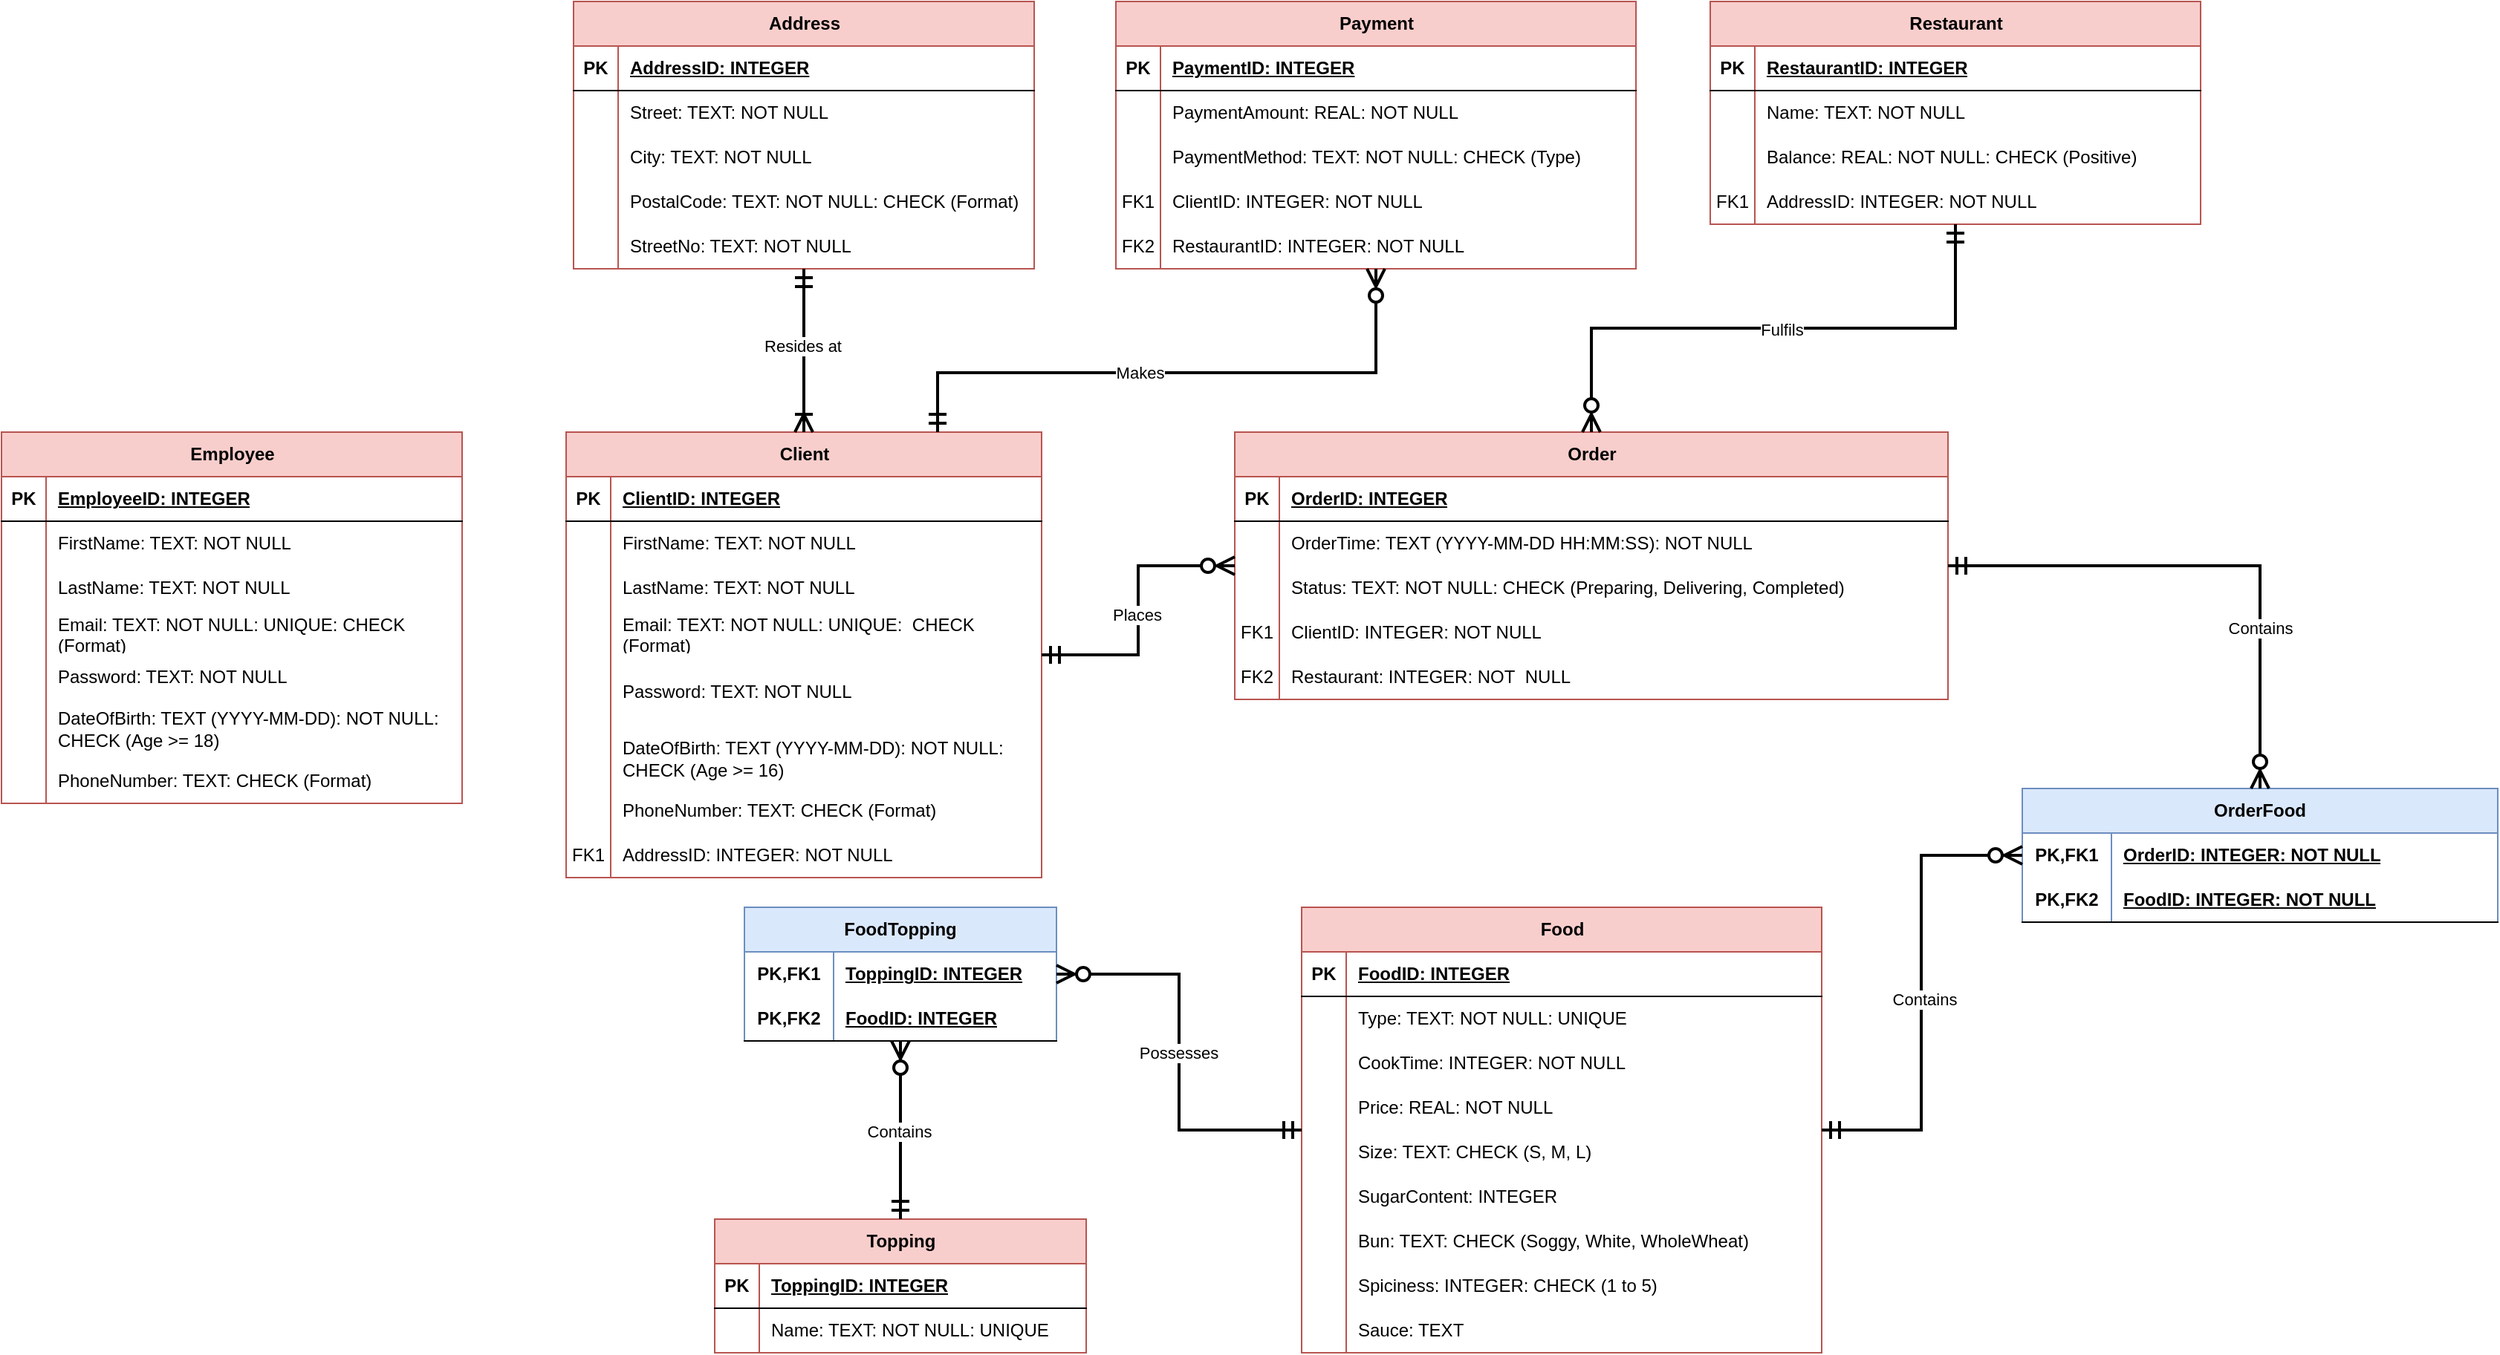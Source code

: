 <mxfile version="24.8.4">
  <diagram name="Page-1" id="BeD1zhyYtbOZcQKlh4GO">
    <mxGraphModel dx="2268" dy="738" grid="1" gridSize="10" guides="1" tooltips="1" connect="1" arrows="1" fold="1" page="1" pageScale="1" pageWidth="850" pageHeight="1100" math="0" shadow="0">
      <root>
        <mxCell id="0" />
        <mxCell id="1" parent="0" />
        <mxCell id="ozLaq5vkV-cIA80MPpLB-1" value="Client" style="shape=table;startSize=30;container=1;collapsible=1;childLayout=tableLayout;fixedRows=1;rowLines=0;fontStyle=1;align=center;resizeLast=1;html=1;fillColor=#f8cecc;strokeColor=#b85450;" parent="1" vertex="1">
          <mxGeometry x="-230" y="410" width="320" height="300" as="geometry" />
        </mxCell>
        <mxCell id="ozLaq5vkV-cIA80MPpLB-2" value="" style="shape=tableRow;horizontal=0;startSize=0;swimlaneHead=0;swimlaneBody=0;fillColor=none;collapsible=0;dropTarget=0;points=[[0,0.5],[1,0.5]];portConstraint=eastwest;top=0;left=0;right=0;bottom=1;" parent="ozLaq5vkV-cIA80MPpLB-1" vertex="1">
          <mxGeometry y="30" width="320" height="30" as="geometry" />
        </mxCell>
        <mxCell id="ozLaq5vkV-cIA80MPpLB-3" value="PK" style="shape=partialRectangle;connectable=0;fillColor=none;top=0;left=0;bottom=0;right=0;fontStyle=1;overflow=hidden;whiteSpace=wrap;html=1;" parent="ozLaq5vkV-cIA80MPpLB-2" vertex="1">
          <mxGeometry width="30" height="30" as="geometry">
            <mxRectangle width="30" height="30" as="alternateBounds" />
          </mxGeometry>
        </mxCell>
        <mxCell id="ozLaq5vkV-cIA80MPpLB-4" value="ClientID: INTEGER" style="shape=partialRectangle;connectable=0;fillColor=none;top=0;left=0;bottom=0;right=0;align=left;spacingLeft=6;fontStyle=5;overflow=hidden;whiteSpace=wrap;html=1;" parent="ozLaq5vkV-cIA80MPpLB-2" vertex="1">
          <mxGeometry x="30" width="290" height="30" as="geometry">
            <mxRectangle width="290" height="30" as="alternateBounds" />
          </mxGeometry>
        </mxCell>
        <mxCell id="ozLaq5vkV-cIA80MPpLB-5" value="" style="shape=tableRow;horizontal=0;startSize=0;swimlaneHead=0;swimlaneBody=0;fillColor=none;collapsible=0;dropTarget=0;points=[[0,0.5],[1,0.5]];portConstraint=eastwest;top=0;left=0;right=0;bottom=0;" parent="ozLaq5vkV-cIA80MPpLB-1" vertex="1">
          <mxGeometry y="60" width="320" height="30" as="geometry" />
        </mxCell>
        <mxCell id="ozLaq5vkV-cIA80MPpLB-6" value="" style="shape=partialRectangle;connectable=0;fillColor=none;top=0;left=0;bottom=0;right=0;editable=1;overflow=hidden;whiteSpace=wrap;html=1;" parent="ozLaq5vkV-cIA80MPpLB-5" vertex="1">
          <mxGeometry width="30" height="30" as="geometry">
            <mxRectangle width="30" height="30" as="alternateBounds" />
          </mxGeometry>
        </mxCell>
        <mxCell id="ozLaq5vkV-cIA80MPpLB-7" value="FirstName: TEXT: NOT NULL" style="shape=partialRectangle;connectable=0;fillColor=none;top=0;left=0;bottom=0;right=0;align=left;spacingLeft=6;overflow=hidden;whiteSpace=wrap;html=1;" parent="ozLaq5vkV-cIA80MPpLB-5" vertex="1">
          <mxGeometry x="30" width="290" height="30" as="geometry">
            <mxRectangle width="290" height="30" as="alternateBounds" />
          </mxGeometry>
        </mxCell>
        <mxCell id="ozLaq5vkV-cIA80MPpLB-8" value="" style="shape=tableRow;horizontal=0;startSize=0;swimlaneHead=0;swimlaneBody=0;fillColor=none;collapsible=0;dropTarget=0;points=[[0,0.5],[1,0.5]];portConstraint=eastwest;top=0;left=0;right=0;bottom=0;" parent="ozLaq5vkV-cIA80MPpLB-1" vertex="1">
          <mxGeometry y="90" width="320" height="30" as="geometry" />
        </mxCell>
        <mxCell id="ozLaq5vkV-cIA80MPpLB-9" value="" style="shape=partialRectangle;connectable=0;fillColor=none;top=0;left=0;bottom=0;right=0;editable=1;overflow=hidden;whiteSpace=wrap;html=1;" parent="ozLaq5vkV-cIA80MPpLB-8" vertex="1">
          <mxGeometry width="30" height="30" as="geometry">
            <mxRectangle width="30" height="30" as="alternateBounds" />
          </mxGeometry>
        </mxCell>
        <mxCell id="ozLaq5vkV-cIA80MPpLB-10" value="LastName: TEXT: NOT NULL" style="shape=partialRectangle;connectable=0;fillColor=none;top=0;left=0;bottom=0;right=0;align=left;spacingLeft=6;overflow=hidden;whiteSpace=wrap;html=1;" parent="ozLaq5vkV-cIA80MPpLB-8" vertex="1">
          <mxGeometry x="30" width="290" height="30" as="geometry">
            <mxRectangle width="290" height="30" as="alternateBounds" />
          </mxGeometry>
        </mxCell>
        <mxCell id="ozLaq5vkV-cIA80MPpLB-11" value="" style="shape=tableRow;horizontal=0;startSize=0;swimlaneHead=0;swimlaneBody=0;fillColor=none;collapsible=0;dropTarget=0;points=[[0,0.5],[1,0.5]];portConstraint=eastwest;top=0;left=0;right=0;bottom=0;" parent="ozLaq5vkV-cIA80MPpLB-1" vertex="1">
          <mxGeometry y="120" width="320" height="30" as="geometry" />
        </mxCell>
        <mxCell id="ozLaq5vkV-cIA80MPpLB-12" value="" style="shape=partialRectangle;connectable=0;fillColor=none;top=0;left=0;bottom=0;right=0;editable=1;overflow=hidden;whiteSpace=wrap;html=1;" parent="ozLaq5vkV-cIA80MPpLB-11" vertex="1">
          <mxGeometry width="30" height="30" as="geometry">
            <mxRectangle width="30" height="30" as="alternateBounds" />
          </mxGeometry>
        </mxCell>
        <mxCell id="ozLaq5vkV-cIA80MPpLB-13" value="Email: TEXT: NOT NULL: UNIQUE:&amp;nbsp; CHECK (Format)" style="shape=partialRectangle;connectable=0;fillColor=none;top=0;left=0;bottom=0;right=0;align=left;spacingLeft=6;overflow=hidden;whiteSpace=wrap;html=1;" parent="ozLaq5vkV-cIA80MPpLB-11" vertex="1">
          <mxGeometry x="30" width="290" height="30" as="geometry">
            <mxRectangle width="290" height="30" as="alternateBounds" />
          </mxGeometry>
        </mxCell>
        <mxCell id="ozLaq5vkV-cIA80MPpLB-14" value="" style="shape=tableRow;horizontal=0;startSize=0;swimlaneHead=0;swimlaneBody=0;fillColor=none;collapsible=0;dropTarget=0;points=[[0,0.5],[1,0.5]];portConstraint=eastwest;top=0;left=0;right=0;bottom=0;" parent="ozLaq5vkV-cIA80MPpLB-1" vertex="1">
          <mxGeometry y="150" width="320" height="50" as="geometry" />
        </mxCell>
        <mxCell id="ozLaq5vkV-cIA80MPpLB-15" value="" style="shape=partialRectangle;connectable=0;fillColor=none;top=0;left=0;bottom=0;right=0;editable=1;overflow=hidden;whiteSpace=wrap;html=1;" parent="ozLaq5vkV-cIA80MPpLB-14" vertex="1">
          <mxGeometry width="30" height="50" as="geometry">
            <mxRectangle width="30" height="50" as="alternateBounds" />
          </mxGeometry>
        </mxCell>
        <mxCell id="ozLaq5vkV-cIA80MPpLB-16" value="Password: TEXT: NOT NULL" style="shape=partialRectangle;connectable=0;fillColor=none;top=0;left=0;bottom=0;right=0;align=left;spacingLeft=6;overflow=hidden;whiteSpace=wrap;html=1;" parent="ozLaq5vkV-cIA80MPpLB-14" vertex="1">
          <mxGeometry x="30" width="290" height="50" as="geometry">
            <mxRectangle width="290" height="50" as="alternateBounds" />
          </mxGeometry>
        </mxCell>
        <mxCell id="ozLaq5vkV-cIA80MPpLB-17" value="" style="shape=tableRow;horizontal=0;startSize=0;swimlaneHead=0;swimlaneBody=0;fillColor=none;collapsible=0;dropTarget=0;points=[[0,0.5],[1,0.5]];portConstraint=eastwest;top=0;left=0;right=0;bottom=0;" parent="ozLaq5vkV-cIA80MPpLB-1" vertex="1">
          <mxGeometry y="200" width="320" height="40" as="geometry" />
        </mxCell>
        <mxCell id="ozLaq5vkV-cIA80MPpLB-18" value="" style="shape=partialRectangle;connectable=0;fillColor=none;top=0;left=0;bottom=0;right=0;editable=1;overflow=hidden;whiteSpace=wrap;html=1;" parent="ozLaq5vkV-cIA80MPpLB-17" vertex="1">
          <mxGeometry width="30" height="40" as="geometry">
            <mxRectangle width="30" height="40" as="alternateBounds" />
          </mxGeometry>
        </mxCell>
        <mxCell id="ozLaq5vkV-cIA80MPpLB-19" value="DateOfBirth: TEXT (YYYY-MM-DD): NOT NULL: CHECK (Age &amp;gt;= 16)" style="shape=partialRectangle;connectable=0;fillColor=none;top=0;left=0;bottom=0;right=0;align=left;spacingLeft=6;overflow=hidden;whiteSpace=wrap;html=1;" parent="ozLaq5vkV-cIA80MPpLB-17" vertex="1">
          <mxGeometry x="30" width="290" height="40" as="geometry">
            <mxRectangle width="290" height="40" as="alternateBounds" />
          </mxGeometry>
        </mxCell>
        <mxCell id="ozLaq5vkV-cIA80MPpLB-20" value="" style="shape=tableRow;horizontal=0;startSize=0;swimlaneHead=0;swimlaneBody=0;fillColor=none;collapsible=0;dropTarget=0;points=[[0,0.5],[1,0.5]];portConstraint=eastwest;top=0;left=0;right=0;bottom=0;" parent="ozLaq5vkV-cIA80MPpLB-1" vertex="1">
          <mxGeometry y="240" width="320" height="30" as="geometry" />
        </mxCell>
        <mxCell id="ozLaq5vkV-cIA80MPpLB-21" value="" style="shape=partialRectangle;connectable=0;fillColor=none;top=0;left=0;bottom=0;right=0;editable=1;overflow=hidden;whiteSpace=wrap;html=1;" parent="ozLaq5vkV-cIA80MPpLB-20" vertex="1">
          <mxGeometry width="30" height="30" as="geometry">
            <mxRectangle width="30" height="30" as="alternateBounds" />
          </mxGeometry>
        </mxCell>
        <mxCell id="ozLaq5vkV-cIA80MPpLB-22" value="PhoneNumber: TEXT: CHECK (Format)" style="shape=partialRectangle;connectable=0;fillColor=none;top=0;left=0;bottom=0;right=0;align=left;spacingLeft=6;overflow=hidden;whiteSpace=wrap;html=1;" parent="ozLaq5vkV-cIA80MPpLB-20" vertex="1">
          <mxGeometry x="30" width="290" height="30" as="geometry">
            <mxRectangle width="290" height="30" as="alternateBounds" />
          </mxGeometry>
        </mxCell>
        <mxCell id="ozLaq5vkV-cIA80MPpLB-23" value="" style="shape=tableRow;horizontal=0;startSize=0;swimlaneHead=0;swimlaneBody=0;fillColor=none;collapsible=0;dropTarget=0;points=[[0,0.5],[1,0.5]];portConstraint=eastwest;top=0;left=0;right=0;bottom=0;" parent="ozLaq5vkV-cIA80MPpLB-1" vertex="1">
          <mxGeometry y="270" width="320" height="30" as="geometry" />
        </mxCell>
        <mxCell id="ozLaq5vkV-cIA80MPpLB-24" value="FK1" style="shape=partialRectangle;connectable=0;fillColor=none;top=0;left=0;bottom=0;right=0;editable=1;overflow=hidden;whiteSpace=wrap;html=1;" parent="ozLaq5vkV-cIA80MPpLB-23" vertex="1">
          <mxGeometry width="30" height="30" as="geometry">
            <mxRectangle width="30" height="30" as="alternateBounds" />
          </mxGeometry>
        </mxCell>
        <mxCell id="ozLaq5vkV-cIA80MPpLB-25" value="AddressID: INTEGER: NOT NULL" style="shape=partialRectangle;connectable=0;fillColor=none;top=0;left=0;bottom=0;right=0;align=left;spacingLeft=6;overflow=hidden;whiteSpace=wrap;html=1;" parent="ozLaq5vkV-cIA80MPpLB-23" vertex="1">
          <mxGeometry x="30" width="290" height="30" as="geometry">
            <mxRectangle width="290" height="30" as="alternateBounds" />
          </mxGeometry>
        </mxCell>
        <mxCell id="ozLaq5vkV-cIA80MPpLB-26" value="Employee" style="shape=table;startSize=30;container=1;collapsible=1;childLayout=tableLayout;fixedRows=1;rowLines=0;fontStyle=1;align=center;resizeLast=1;html=1;fillColor=#f8cecc;strokeColor=#b85450;" parent="1" vertex="1">
          <mxGeometry x="-610" y="410" width="310" height="250" as="geometry" />
        </mxCell>
        <mxCell id="ozLaq5vkV-cIA80MPpLB-27" value="" style="shape=tableRow;horizontal=0;startSize=0;swimlaneHead=0;swimlaneBody=0;fillColor=none;collapsible=0;dropTarget=0;points=[[0,0.5],[1,0.5]];portConstraint=eastwest;top=0;left=0;right=0;bottom=1;" parent="ozLaq5vkV-cIA80MPpLB-26" vertex="1">
          <mxGeometry y="30" width="310" height="30" as="geometry" />
        </mxCell>
        <mxCell id="ozLaq5vkV-cIA80MPpLB-28" value="PK" style="shape=partialRectangle;connectable=0;fillColor=none;top=0;left=0;bottom=0;right=0;fontStyle=1;overflow=hidden;whiteSpace=wrap;html=1;" parent="ozLaq5vkV-cIA80MPpLB-27" vertex="1">
          <mxGeometry width="30" height="30" as="geometry">
            <mxRectangle width="30" height="30" as="alternateBounds" />
          </mxGeometry>
        </mxCell>
        <mxCell id="ozLaq5vkV-cIA80MPpLB-29" value="EmployeeID: INTEGER" style="shape=partialRectangle;connectable=0;fillColor=none;top=0;left=0;bottom=0;right=0;align=left;spacingLeft=6;fontStyle=5;overflow=hidden;whiteSpace=wrap;html=1;" parent="ozLaq5vkV-cIA80MPpLB-27" vertex="1">
          <mxGeometry x="30" width="280" height="30" as="geometry">
            <mxRectangle width="280" height="30" as="alternateBounds" />
          </mxGeometry>
        </mxCell>
        <mxCell id="ozLaq5vkV-cIA80MPpLB-30" value="" style="shape=tableRow;horizontal=0;startSize=0;swimlaneHead=0;swimlaneBody=0;fillColor=none;collapsible=0;dropTarget=0;points=[[0,0.5],[1,0.5]];portConstraint=eastwest;top=0;left=0;right=0;bottom=0;" parent="ozLaq5vkV-cIA80MPpLB-26" vertex="1">
          <mxGeometry y="60" width="310" height="30" as="geometry" />
        </mxCell>
        <mxCell id="ozLaq5vkV-cIA80MPpLB-31" value="" style="shape=partialRectangle;connectable=0;fillColor=none;top=0;left=0;bottom=0;right=0;editable=1;overflow=hidden;whiteSpace=wrap;html=1;" parent="ozLaq5vkV-cIA80MPpLB-30" vertex="1">
          <mxGeometry width="30" height="30" as="geometry">
            <mxRectangle width="30" height="30" as="alternateBounds" />
          </mxGeometry>
        </mxCell>
        <mxCell id="ozLaq5vkV-cIA80MPpLB-32" value="FirstName: TEXT: NOT NULL" style="shape=partialRectangle;connectable=0;fillColor=none;top=0;left=0;bottom=0;right=0;align=left;spacingLeft=6;overflow=hidden;whiteSpace=wrap;html=1;" parent="ozLaq5vkV-cIA80MPpLB-30" vertex="1">
          <mxGeometry x="30" width="280" height="30" as="geometry">
            <mxRectangle width="280" height="30" as="alternateBounds" />
          </mxGeometry>
        </mxCell>
        <mxCell id="ozLaq5vkV-cIA80MPpLB-33" value="" style="shape=tableRow;horizontal=0;startSize=0;swimlaneHead=0;swimlaneBody=0;fillColor=none;collapsible=0;dropTarget=0;points=[[0,0.5],[1,0.5]];portConstraint=eastwest;top=0;left=0;right=0;bottom=0;" parent="ozLaq5vkV-cIA80MPpLB-26" vertex="1">
          <mxGeometry y="90" width="310" height="30" as="geometry" />
        </mxCell>
        <mxCell id="ozLaq5vkV-cIA80MPpLB-34" value="" style="shape=partialRectangle;connectable=0;fillColor=none;top=0;left=0;bottom=0;right=0;editable=1;overflow=hidden;whiteSpace=wrap;html=1;" parent="ozLaq5vkV-cIA80MPpLB-33" vertex="1">
          <mxGeometry width="30" height="30" as="geometry">
            <mxRectangle width="30" height="30" as="alternateBounds" />
          </mxGeometry>
        </mxCell>
        <mxCell id="ozLaq5vkV-cIA80MPpLB-35" value="LastName: TEXT: NOT NULL" style="shape=partialRectangle;connectable=0;fillColor=none;top=0;left=0;bottom=0;right=0;align=left;spacingLeft=6;overflow=hidden;whiteSpace=wrap;html=1;" parent="ozLaq5vkV-cIA80MPpLB-33" vertex="1">
          <mxGeometry x="30" width="280" height="30" as="geometry">
            <mxRectangle width="280" height="30" as="alternateBounds" />
          </mxGeometry>
        </mxCell>
        <mxCell id="ozLaq5vkV-cIA80MPpLB-36" value="" style="shape=tableRow;horizontal=0;startSize=0;swimlaneHead=0;swimlaneBody=0;fillColor=none;collapsible=0;dropTarget=0;points=[[0,0.5],[1,0.5]];portConstraint=eastwest;top=0;left=0;right=0;bottom=0;" parent="ozLaq5vkV-cIA80MPpLB-26" vertex="1">
          <mxGeometry y="120" width="310" height="30" as="geometry" />
        </mxCell>
        <mxCell id="ozLaq5vkV-cIA80MPpLB-37" value="" style="shape=partialRectangle;connectable=0;fillColor=none;top=0;left=0;bottom=0;right=0;editable=1;overflow=hidden;whiteSpace=wrap;html=1;" parent="ozLaq5vkV-cIA80MPpLB-36" vertex="1">
          <mxGeometry width="30" height="30" as="geometry">
            <mxRectangle width="30" height="30" as="alternateBounds" />
          </mxGeometry>
        </mxCell>
        <mxCell id="ozLaq5vkV-cIA80MPpLB-38" value="Email: TEXT: NOT NULL: UNIQUE: CHECK (Format)" style="shape=partialRectangle;connectable=0;fillColor=none;top=0;left=0;bottom=0;right=0;align=left;spacingLeft=6;overflow=hidden;whiteSpace=wrap;html=1;" parent="ozLaq5vkV-cIA80MPpLB-36" vertex="1">
          <mxGeometry x="30" width="280" height="30" as="geometry">
            <mxRectangle width="280" height="30" as="alternateBounds" />
          </mxGeometry>
        </mxCell>
        <mxCell id="ozLaq5vkV-cIA80MPpLB-39" value="" style="shape=tableRow;horizontal=0;startSize=0;swimlaneHead=0;swimlaneBody=0;fillColor=none;collapsible=0;dropTarget=0;points=[[0,0.5],[1,0.5]];portConstraint=eastwest;top=0;left=0;right=0;bottom=0;" parent="ozLaq5vkV-cIA80MPpLB-26" vertex="1">
          <mxGeometry y="150" width="310" height="30" as="geometry" />
        </mxCell>
        <mxCell id="ozLaq5vkV-cIA80MPpLB-40" value="" style="shape=partialRectangle;connectable=0;fillColor=none;top=0;left=0;bottom=0;right=0;editable=1;overflow=hidden;whiteSpace=wrap;html=1;" parent="ozLaq5vkV-cIA80MPpLB-39" vertex="1">
          <mxGeometry width="30" height="30" as="geometry">
            <mxRectangle width="30" height="30" as="alternateBounds" />
          </mxGeometry>
        </mxCell>
        <mxCell id="ozLaq5vkV-cIA80MPpLB-41" value="Password: TEXT: NOT NULL" style="shape=partialRectangle;connectable=0;fillColor=none;top=0;left=0;bottom=0;right=0;align=left;spacingLeft=6;overflow=hidden;whiteSpace=wrap;html=1;" parent="ozLaq5vkV-cIA80MPpLB-39" vertex="1">
          <mxGeometry x="30" width="280" height="30" as="geometry">
            <mxRectangle width="280" height="30" as="alternateBounds" />
          </mxGeometry>
        </mxCell>
        <mxCell id="ozLaq5vkV-cIA80MPpLB-42" value="" style="shape=tableRow;horizontal=0;startSize=0;swimlaneHead=0;swimlaneBody=0;fillColor=none;collapsible=0;dropTarget=0;points=[[0,0.5],[1,0.5]];portConstraint=eastwest;top=0;left=0;right=0;bottom=0;" parent="ozLaq5vkV-cIA80MPpLB-26" vertex="1">
          <mxGeometry y="180" width="310" height="40" as="geometry" />
        </mxCell>
        <mxCell id="ozLaq5vkV-cIA80MPpLB-43" value="" style="shape=partialRectangle;connectable=0;fillColor=none;top=0;left=0;bottom=0;right=0;editable=1;overflow=hidden;whiteSpace=wrap;html=1;" parent="ozLaq5vkV-cIA80MPpLB-42" vertex="1">
          <mxGeometry width="30" height="40" as="geometry">
            <mxRectangle width="30" height="40" as="alternateBounds" />
          </mxGeometry>
        </mxCell>
        <mxCell id="ozLaq5vkV-cIA80MPpLB-44" value="DateOfBirth: TEXT (YYYY-MM-DD): NOT NULL: CHECK (Age &amp;gt;= 18)" style="shape=partialRectangle;connectable=0;fillColor=none;top=0;left=0;bottom=0;right=0;align=left;spacingLeft=6;overflow=hidden;whiteSpace=wrap;html=1;" parent="ozLaq5vkV-cIA80MPpLB-42" vertex="1">
          <mxGeometry x="30" width="280" height="40" as="geometry">
            <mxRectangle width="280" height="40" as="alternateBounds" />
          </mxGeometry>
        </mxCell>
        <mxCell id="ozLaq5vkV-cIA80MPpLB-45" value="" style="shape=tableRow;horizontal=0;startSize=0;swimlaneHead=0;swimlaneBody=0;fillColor=none;collapsible=0;dropTarget=0;points=[[0,0.5],[1,0.5]];portConstraint=eastwest;top=0;left=0;right=0;bottom=0;" parent="ozLaq5vkV-cIA80MPpLB-26" vertex="1">
          <mxGeometry y="220" width="310" height="30" as="geometry" />
        </mxCell>
        <mxCell id="ozLaq5vkV-cIA80MPpLB-46" value="" style="shape=partialRectangle;connectable=0;fillColor=none;top=0;left=0;bottom=0;right=0;editable=1;overflow=hidden;whiteSpace=wrap;html=1;" parent="ozLaq5vkV-cIA80MPpLB-45" vertex="1">
          <mxGeometry width="30" height="30" as="geometry">
            <mxRectangle width="30" height="30" as="alternateBounds" />
          </mxGeometry>
        </mxCell>
        <mxCell id="ozLaq5vkV-cIA80MPpLB-47" value="PhoneNumber: TEXT: CHECK (Format)" style="shape=partialRectangle;connectable=0;fillColor=none;top=0;left=0;bottom=0;right=0;align=left;spacingLeft=6;overflow=hidden;whiteSpace=wrap;html=1;" parent="ozLaq5vkV-cIA80MPpLB-45" vertex="1">
          <mxGeometry x="30" width="280" height="30" as="geometry">
            <mxRectangle width="280" height="30" as="alternateBounds" />
          </mxGeometry>
        </mxCell>
        <mxCell id="ozLaq5vkV-cIA80MPpLB-51" value="Address" style="shape=table;startSize=30;container=1;collapsible=1;childLayout=tableLayout;fixedRows=1;rowLines=0;fontStyle=1;align=center;resizeLast=1;html=1;fillColor=#f8cecc;strokeColor=#b85450;" parent="1" vertex="1">
          <mxGeometry x="-225" y="120" width="310" height="180" as="geometry" />
        </mxCell>
        <mxCell id="ozLaq5vkV-cIA80MPpLB-52" value="" style="shape=tableRow;horizontal=0;startSize=0;swimlaneHead=0;swimlaneBody=0;fillColor=none;collapsible=0;dropTarget=0;points=[[0,0.5],[1,0.5]];portConstraint=eastwest;top=0;left=0;right=0;bottom=1;" parent="ozLaq5vkV-cIA80MPpLB-51" vertex="1">
          <mxGeometry y="30" width="310" height="30" as="geometry" />
        </mxCell>
        <mxCell id="ozLaq5vkV-cIA80MPpLB-53" value="PK" style="shape=partialRectangle;connectable=0;fillColor=none;top=0;left=0;bottom=0;right=0;fontStyle=1;overflow=hidden;whiteSpace=wrap;html=1;" parent="ozLaq5vkV-cIA80MPpLB-52" vertex="1">
          <mxGeometry width="30" height="30" as="geometry">
            <mxRectangle width="30" height="30" as="alternateBounds" />
          </mxGeometry>
        </mxCell>
        <mxCell id="ozLaq5vkV-cIA80MPpLB-54" value="AddressID: INTEGER" style="shape=partialRectangle;connectable=0;fillColor=none;top=0;left=0;bottom=0;right=0;align=left;spacingLeft=6;fontStyle=5;overflow=hidden;whiteSpace=wrap;html=1;" parent="ozLaq5vkV-cIA80MPpLB-52" vertex="1">
          <mxGeometry x="30" width="280" height="30" as="geometry">
            <mxRectangle width="280" height="30" as="alternateBounds" />
          </mxGeometry>
        </mxCell>
        <mxCell id="ozLaq5vkV-cIA80MPpLB-55" value="" style="shape=tableRow;horizontal=0;startSize=0;swimlaneHead=0;swimlaneBody=0;fillColor=none;collapsible=0;dropTarget=0;points=[[0,0.5],[1,0.5]];portConstraint=eastwest;top=0;left=0;right=0;bottom=0;" parent="ozLaq5vkV-cIA80MPpLB-51" vertex="1">
          <mxGeometry y="60" width="310" height="30" as="geometry" />
        </mxCell>
        <mxCell id="ozLaq5vkV-cIA80MPpLB-56" value="" style="shape=partialRectangle;connectable=0;fillColor=none;top=0;left=0;bottom=0;right=0;editable=1;overflow=hidden;whiteSpace=wrap;html=1;" parent="ozLaq5vkV-cIA80MPpLB-55" vertex="1">
          <mxGeometry width="30" height="30" as="geometry">
            <mxRectangle width="30" height="30" as="alternateBounds" />
          </mxGeometry>
        </mxCell>
        <mxCell id="ozLaq5vkV-cIA80MPpLB-57" value="Street: TEXT: NOT NULL" style="shape=partialRectangle;connectable=0;fillColor=none;top=0;left=0;bottom=0;right=0;align=left;spacingLeft=6;overflow=hidden;whiteSpace=wrap;html=1;" parent="ozLaq5vkV-cIA80MPpLB-55" vertex="1">
          <mxGeometry x="30" width="280" height="30" as="geometry">
            <mxRectangle width="280" height="30" as="alternateBounds" />
          </mxGeometry>
        </mxCell>
        <mxCell id="ozLaq5vkV-cIA80MPpLB-58" value="" style="shape=tableRow;horizontal=0;startSize=0;swimlaneHead=0;swimlaneBody=0;fillColor=none;collapsible=0;dropTarget=0;points=[[0,0.5],[1,0.5]];portConstraint=eastwest;top=0;left=0;right=0;bottom=0;" parent="ozLaq5vkV-cIA80MPpLB-51" vertex="1">
          <mxGeometry y="90" width="310" height="30" as="geometry" />
        </mxCell>
        <mxCell id="ozLaq5vkV-cIA80MPpLB-59" value="" style="shape=partialRectangle;connectable=0;fillColor=none;top=0;left=0;bottom=0;right=0;editable=1;overflow=hidden;whiteSpace=wrap;html=1;" parent="ozLaq5vkV-cIA80MPpLB-58" vertex="1">
          <mxGeometry width="30" height="30" as="geometry">
            <mxRectangle width="30" height="30" as="alternateBounds" />
          </mxGeometry>
        </mxCell>
        <mxCell id="ozLaq5vkV-cIA80MPpLB-60" value="City: TEXT: NOT NULL" style="shape=partialRectangle;connectable=0;fillColor=none;top=0;left=0;bottom=0;right=0;align=left;spacingLeft=6;overflow=hidden;whiteSpace=wrap;html=1;" parent="ozLaq5vkV-cIA80MPpLB-58" vertex="1">
          <mxGeometry x="30" width="280" height="30" as="geometry">
            <mxRectangle width="280" height="30" as="alternateBounds" />
          </mxGeometry>
        </mxCell>
        <mxCell id="ozLaq5vkV-cIA80MPpLB-61" value="" style="shape=tableRow;horizontal=0;startSize=0;swimlaneHead=0;swimlaneBody=0;fillColor=none;collapsible=0;dropTarget=0;points=[[0,0.5],[1,0.5]];portConstraint=eastwest;top=0;left=0;right=0;bottom=0;" parent="ozLaq5vkV-cIA80MPpLB-51" vertex="1">
          <mxGeometry y="120" width="310" height="30" as="geometry" />
        </mxCell>
        <mxCell id="ozLaq5vkV-cIA80MPpLB-62" value="" style="shape=partialRectangle;connectable=0;fillColor=none;top=0;left=0;bottom=0;right=0;editable=1;overflow=hidden;whiteSpace=wrap;html=1;" parent="ozLaq5vkV-cIA80MPpLB-61" vertex="1">
          <mxGeometry width="30" height="30" as="geometry">
            <mxRectangle width="30" height="30" as="alternateBounds" />
          </mxGeometry>
        </mxCell>
        <mxCell id="ozLaq5vkV-cIA80MPpLB-63" value="PostalCode: TEXT: NOT NULL: CHECK (Format)" style="shape=partialRectangle;connectable=0;fillColor=none;top=0;left=0;bottom=0;right=0;align=left;spacingLeft=6;overflow=hidden;whiteSpace=wrap;html=1;" parent="ozLaq5vkV-cIA80MPpLB-61" vertex="1">
          <mxGeometry x="30" width="280" height="30" as="geometry">
            <mxRectangle width="280" height="30" as="alternateBounds" />
          </mxGeometry>
        </mxCell>
        <mxCell id="ozLaq5vkV-cIA80MPpLB-64" value="" style="shape=tableRow;horizontal=0;startSize=0;swimlaneHead=0;swimlaneBody=0;fillColor=none;collapsible=0;dropTarget=0;points=[[0,0.5],[1,0.5]];portConstraint=eastwest;top=0;left=0;right=0;bottom=0;" parent="ozLaq5vkV-cIA80MPpLB-51" vertex="1">
          <mxGeometry y="150" width="310" height="30" as="geometry" />
        </mxCell>
        <mxCell id="ozLaq5vkV-cIA80MPpLB-65" value="" style="shape=partialRectangle;connectable=0;fillColor=none;top=0;left=0;bottom=0;right=0;editable=1;overflow=hidden;whiteSpace=wrap;html=1;" parent="ozLaq5vkV-cIA80MPpLB-64" vertex="1">
          <mxGeometry width="30" height="30" as="geometry">
            <mxRectangle width="30" height="30" as="alternateBounds" />
          </mxGeometry>
        </mxCell>
        <mxCell id="ozLaq5vkV-cIA80MPpLB-66" value="StreetNo: TEXT: NOT NULL" style="shape=partialRectangle;connectable=0;fillColor=none;top=0;left=0;bottom=0;right=0;align=left;spacingLeft=6;overflow=hidden;whiteSpace=wrap;html=1;" parent="ozLaq5vkV-cIA80MPpLB-64" vertex="1">
          <mxGeometry x="30" width="280" height="30" as="geometry">
            <mxRectangle width="280" height="30" as="alternateBounds" />
          </mxGeometry>
        </mxCell>
        <mxCell id="ozLaq5vkV-cIA80MPpLB-70" value="Payment" style="shape=table;startSize=30;container=1;collapsible=1;childLayout=tableLayout;fixedRows=1;rowLines=0;fontStyle=1;align=center;resizeLast=1;html=1;fillColor=#f8cecc;strokeColor=#b85450;" parent="1" vertex="1">
          <mxGeometry x="140" y="120" width="350" height="180" as="geometry" />
        </mxCell>
        <mxCell id="ozLaq5vkV-cIA80MPpLB-71" value="" style="shape=tableRow;horizontal=0;startSize=0;swimlaneHead=0;swimlaneBody=0;fillColor=none;collapsible=0;dropTarget=0;points=[[0,0.5],[1,0.5]];portConstraint=eastwest;top=0;left=0;right=0;bottom=1;" parent="ozLaq5vkV-cIA80MPpLB-70" vertex="1">
          <mxGeometry y="30" width="350" height="30" as="geometry" />
        </mxCell>
        <mxCell id="ozLaq5vkV-cIA80MPpLB-72" value="PK" style="shape=partialRectangle;connectable=0;fillColor=none;top=0;left=0;bottom=0;right=0;fontStyle=1;overflow=hidden;whiteSpace=wrap;html=1;" parent="ozLaq5vkV-cIA80MPpLB-71" vertex="1">
          <mxGeometry width="30" height="30" as="geometry">
            <mxRectangle width="30" height="30" as="alternateBounds" />
          </mxGeometry>
        </mxCell>
        <mxCell id="ozLaq5vkV-cIA80MPpLB-73" value="PaymentID: INTEGER" style="shape=partialRectangle;connectable=0;fillColor=none;top=0;left=0;bottom=0;right=0;align=left;spacingLeft=6;fontStyle=5;overflow=hidden;whiteSpace=wrap;html=1;" parent="ozLaq5vkV-cIA80MPpLB-71" vertex="1">
          <mxGeometry x="30" width="320" height="30" as="geometry">
            <mxRectangle width="320" height="30" as="alternateBounds" />
          </mxGeometry>
        </mxCell>
        <mxCell id="ozLaq5vkV-cIA80MPpLB-74" value="" style="shape=tableRow;horizontal=0;startSize=0;swimlaneHead=0;swimlaneBody=0;fillColor=none;collapsible=0;dropTarget=0;points=[[0,0.5],[1,0.5]];portConstraint=eastwest;top=0;left=0;right=0;bottom=0;" parent="ozLaq5vkV-cIA80MPpLB-70" vertex="1">
          <mxGeometry y="60" width="350" height="30" as="geometry" />
        </mxCell>
        <mxCell id="ozLaq5vkV-cIA80MPpLB-75" value="" style="shape=partialRectangle;connectable=0;fillColor=none;top=0;left=0;bottom=0;right=0;editable=1;overflow=hidden;whiteSpace=wrap;html=1;" parent="ozLaq5vkV-cIA80MPpLB-74" vertex="1">
          <mxGeometry width="30" height="30" as="geometry">
            <mxRectangle width="30" height="30" as="alternateBounds" />
          </mxGeometry>
        </mxCell>
        <mxCell id="ozLaq5vkV-cIA80MPpLB-76" value="PaymentAmount: REAL: NOT NULL" style="shape=partialRectangle;connectable=0;fillColor=none;top=0;left=0;bottom=0;right=0;align=left;spacingLeft=6;overflow=hidden;whiteSpace=wrap;html=1;" parent="ozLaq5vkV-cIA80MPpLB-74" vertex="1">
          <mxGeometry x="30" width="320" height="30" as="geometry">
            <mxRectangle width="320" height="30" as="alternateBounds" />
          </mxGeometry>
        </mxCell>
        <mxCell id="ozLaq5vkV-cIA80MPpLB-77" value="" style="shape=tableRow;horizontal=0;startSize=0;swimlaneHead=0;swimlaneBody=0;fillColor=none;collapsible=0;dropTarget=0;points=[[0,0.5],[1,0.5]];portConstraint=eastwest;top=0;left=0;right=0;bottom=0;" parent="ozLaq5vkV-cIA80MPpLB-70" vertex="1">
          <mxGeometry y="90" width="350" height="30" as="geometry" />
        </mxCell>
        <mxCell id="ozLaq5vkV-cIA80MPpLB-78" value="" style="shape=partialRectangle;connectable=0;fillColor=none;top=0;left=0;bottom=0;right=0;editable=1;overflow=hidden;whiteSpace=wrap;html=1;" parent="ozLaq5vkV-cIA80MPpLB-77" vertex="1">
          <mxGeometry width="30" height="30" as="geometry">
            <mxRectangle width="30" height="30" as="alternateBounds" />
          </mxGeometry>
        </mxCell>
        <mxCell id="ozLaq5vkV-cIA80MPpLB-79" value="PaymentMethod: TEXT: NOT NULL: CHECK (Type)" style="shape=partialRectangle;connectable=0;fillColor=none;top=0;left=0;bottom=0;right=0;align=left;spacingLeft=6;overflow=hidden;whiteSpace=wrap;html=1;" parent="ozLaq5vkV-cIA80MPpLB-77" vertex="1">
          <mxGeometry x="30" width="320" height="30" as="geometry">
            <mxRectangle width="320" height="30" as="alternateBounds" />
          </mxGeometry>
        </mxCell>
        <mxCell id="ozLaq5vkV-cIA80MPpLB-80" value="" style="shape=tableRow;horizontal=0;startSize=0;swimlaneHead=0;swimlaneBody=0;fillColor=none;collapsible=0;dropTarget=0;points=[[0,0.5],[1,0.5]];portConstraint=eastwest;top=0;left=0;right=0;bottom=0;" parent="ozLaq5vkV-cIA80MPpLB-70" vertex="1">
          <mxGeometry y="120" width="350" height="30" as="geometry" />
        </mxCell>
        <mxCell id="ozLaq5vkV-cIA80MPpLB-81" value="FK1" style="shape=partialRectangle;connectable=0;fillColor=none;top=0;left=0;bottom=0;right=0;editable=1;overflow=hidden;whiteSpace=wrap;html=1;" parent="ozLaq5vkV-cIA80MPpLB-80" vertex="1">
          <mxGeometry width="30" height="30" as="geometry">
            <mxRectangle width="30" height="30" as="alternateBounds" />
          </mxGeometry>
        </mxCell>
        <mxCell id="ozLaq5vkV-cIA80MPpLB-82" value="ClientID: INTEGER: NOT NULL" style="shape=partialRectangle;connectable=0;fillColor=none;top=0;left=0;bottom=0;right=0;align=left;spacingLeft=6;overflow=hidden;whiteSpace=wrap;html=1;" parent="ozLaq5vkV-cIA80MPpLB-80" vertex="1">
          <mxGeometry x="30" width="320" height="30" as="geometry">
            <mxRectangle width="320" height="30" as="alternateBounds" />
          </mxGeometry>
        </mxCell>
        <mxCell id="ozLaq5vkV-cIA80MPpLB-83" value="" style="shape=tableRow;horizontal=0;startSize=0;swimlaneHead=0;swimlaneBody=0;fillColor=none;collapsible=0;dropTarget=0;points=[[0,0.5],[1,0.5]];portConstraint=eastwest;top=0;left=0;right=0;bottom=0;" parent="ozLaq5vkV-cIA80MPpLB-70" vertex="1">
          <mxGeometry y="150" width="350" height="30" as="geometry" />
        </mxCell>
        <mxCell id="ozLaq5vkV-cIA80MPpLB-84" value="&lt;div&gt;FK2&lt;/div&gt;" style="shape=partialRectangle;connectable=0;fillColor=none;top=0;left=0;bottom=0;right=0;editable=1;overflow=hidden;whiteSpace=wrap;html=1;" parent="ozLaq5vkV-cIA80MPpLB-83" vertex="1">
          <mxGeometry width="30" height="30" as="geometry">
            <mxRectangle width="30" height="30" as="alternateBounds" />
          </mxGeometry>
        </mxCell>
        <mxCell id="ozLaq5vkV-cIA80MPpLB-85" value="RestaurantID: INTEGER: NOT NULL" style="shape=partialRectangle;connectable=0;fillColor=none;top=0;left=0;bottom=0;right=0;align=left;spacingLeft=6;overflow=hidden;whiteSpace=wrap;html=1;" parent="ozLaq5vkV-cIA80MPpLB-83" vertex="1">
          <mxGeometry x="30" width="320" height="30" as="geometry">
            <mxRectangle width="320" height="30" as="alternateBounds" />
          </mxGeometry>
        </mxCell>
        <mxCell id="ozLaq5vkV-cIA80MPpLB-86" value="Restaurant" style="shape=table;startSize=30;container=1;collapsible=1;childLayout=tableLayout;fixedRows=1;rowLines=0;fontStyle=1;align=center;resizeLast=1;html=1;fillColor=#f8cecc;strokeColor=#b85450;" parent="1" vertex="1">
          <mxGeometry x="540" y="120" width="330" height="150" as="geometry" />
        </mxCell>
        <mxCell id="ozLaq5vkV-cIA80MPpLB-87" value="" style="shape=tableRow;horizontal=0;startSize=0;swimlaneHead=0;swimlaneBody=0;fillColor=none;collapsible=0;dropTarget=0;points=[[0,0.5],[1,0.5]];portConstraint=eastwest;top=0;left=0;right=0;bottom=1;" parent="ozLaq5vkV-cIA80MPpLB-86" vertex="1">
          <mxGeometry y="30" width="330" height="30" as="geometry" />
        </mxCell>
        <mxCell id="ozLaq5vkV-cIA80MPpLB-88" value="PK" style="shape=partialRectangle;connectable=0;fillColor=none;top=0;left=0;bottom=0;right=0;fontStyle=1;overflow=hidden;whiteSpace=wrap;html=1;" parent="ozLaq5vkV-cIA80MPpLB-87" vertex="1">
          <mxGeometry width="30" height="30" as="geometry">
            <mxRectangle width="30" height="30" as="alternateBounds" />
          </mxGeometry>
        </mxCell>
        <mxCell id="ozLaq5vkV-cIA80MPpLB-89" value="RestaurantID: INTEGER" style="shape=partialRectangle;connectable=0;fillColor=none;top=0;left=0;bottom=0;right=0;align=left;spacingLeft=6;fontStyle=5;overflow=hidden;whiteSpace=wrap;html=1;" parent="ozLaq5vkV-cIA80MPpLB-87" vertex="1">
          <mxGeometry x="30" width="300" height="30" as="geometry">
            <mxRectangle width="300" height="30" as="alternateBounds" />
          </mxGeometry>
        </mxCell>
        <mxCell id="ozLaq5vkV-cIA80MPpLB-90" value="" style="shape=tableRow;horizontal=0;startSize=0;swimlaneHead=0;swimlaneBody=0;fillColor=none;collapsible=0;dropTarget=0;points=[[0,0.5],[1,0.5]];portConstraint=eastwest;top=0;left=0;right=0;bottom=0;" parent="ozLaq5vkV-cIA80MPpLB-86" vertex="1">
          <mxGeometry y="60" width="330" height="30" as="geometry" />
        </mxCell>
        <mxCell id="ozLaq5vkV-cIA80MPpLB-91" value="" style="shape=partialRectangle;connectable=0;fillColor=none;top=0;left=0;bottom=0;right=0;editable=1;overflow=hidden;whiteSpace=wrap;html=1;" parent="ozLaq5vkV-cIA80MPpLB-90" vertex="1">
          <mxGeometry width="30" height="30" as="geometry">
            <mxRectangle width="30" height="30" as="alternateBounds" />
          </mxGeometry>
        </mxCell>
        <mxCell id="ozLaq5vkV-cIA80MPpLB-92" value="Name: TEXT: NOT NULL" style="shape=partialRectangle;connectable=0;fillColor=none;top=0;left=0;bottom=0;right=0;align=left;spacingLeft=6;overflow=hidden;whiteSpace=wrap;html=1;" parent="ozLaq5vkV-cIA80MPpLB-90" vertex="1">
          <mxGeometry x="30" width="300" height="30" as="geometry">
            <mxRectangle width="300" height="30" as="alternateBounds" />
          </mxGeometry>
        </mxCell>
        <mxCell id="ozLaq5vkV-cIA80MPpLB-93" value="" style="shape=tableRow;horizontal=0;startSize=0;swimlaneHead=0;swimlaneBody=0;fillColor=none;collapsible=0;dropTarget=0;points=[[0,0.5],[1,0.5]];portConstraint=eastwest;top=0;left=0;right=0;bottom=0;" parent="ozLaq5vkV-cIA80MPpLB-86" vertex="1">
          <mxGeometry y="90" width="330" height="30" as="geometry" />
        </mxCell>
        <mxCell id="ozLaq5vkV-cIA80MPpLB-94" value="" style="shape=partialRectangle;connectable=0;fillColor=none;top=0;left=0;bottom=0;right=0;editable=1;overflow=hidden;whiteSpace=wrap;html=1;" parent="ozLaq5vkV-cIA80MPpLB-93" vertex="1">
          <mxGeometry width="30" height="30" as="geometry">
            <mxRectangle width="30" height="30" as="alternateBounds" />
          </mxGeometry>
        </mxCell>
        <mxCell id="ozLaq5vkV-cIA80MPpLB-95" value="Balance: REAL: NOT NULL: CHECK (Positive)" style="shape=partialRectangle;connectable=0;fillColor=none;top=0;left=0;bottom=0;right=0;align=left;spacingLeft=6;overflow=hidden;whiteSpace=wrap;html=1;" parent="ozLaq5vkV-cIA80MPpLB-93" vertex="1">
          <mxGeometry x="30" width="300" height="30" as="geometry">
            <mxRectangle width="300" height="30" as="alternateBounds" />
          </mxGeometry>
        </mxCell>
        <mxCell id="ozLaq5vkV-cIA80MPpLB-96" value="" style="shape=tableRow;horizontal=0;startSize=0;swimlaneHead=0;swimlaneBody=0;fillColor=none;collapsible=0;dropTarget=0;points=[[0,0.5],[1,0.5]];portConstraint=eastwest;top=0;left=0;right=0;bottom=0;" parent="ozLaq5vkV-cIA80MPpLB-86" vertex="1">
          <mxGeometry y="120" width="330" height="30" as="geometry" />
        </mxCell>
        <mxCell id="ozLaq5vkV-cIA80MPpLB-97" value="FK1" style="shape=partialRectangle;connectable=0;fillColor=none;top=0;left=0;bottom=0;right=0;editable=1;overflow=hidden;whiteSpace=wrap;html=1;" parent="ozLaq5vkV-cIA80MPpLB-96" vertex="1">
          <mxGeometry width="30" height="30" as="geometry">
            <mxRectangle width="30" height="30" as="alternateBounds" />
          </mxGeometry>
        </mxCell>
        <mxCell id="ozLaq5vkV-cIA80MPpLB-98" value="AddressID: INTEGER: NOT NULL" style="shape=partialRectangle;connectable=0;fillColor=none;top=0;left=0;bottom=0;right=0;align=left;spacingLeft=6;overflow=hidden;whiteSpace=wrap;html=1;" parent="ozLaq5vkV-cIA80MPpLB-96" vertex="1">
          <mxGeometry x="30" width="300" height="30" as="geometry">
            <mxRectangle width="300" height="30" as="alternateBounds" />
          </mxGeometry>
        </mxCell>
        <mxCell id="ozLaq5vkV-cIA80MPpLB-99" value="Order" style="shape=table;startSize=30;container=1;collapsible=1;childLayout=tableLayout;fixedRows=1;rowLines=0;fontStyle=1;align=center;resizeLast=1;html=1;fillColor=#f8cecc;strokeColor=#b85450;" parent="1" vertex="1">
          <mxGeometry x="220" y="410" width="480" height="180" as="geometry" />
        </mxCell>
        <mxCell id="ozLaq5vkV-cIA80MPpLB-100" value="" style="shape=tableRow;horizontal=0;startSize=0;swimlaneHead=0;swimlaneBody=0;fillColor=none;collapsible=0;dropTarget=0;points=[[0,0.5],[1,0.5]];portConstraint=eastwest;top=0;left=0;right=0;bottom=1;" parent="ozLaq5vkV-cIA80MPpLB-99" vertex="1">
          <mxGeometry y="30" width="480" height="30" as="geometry" />
        </mxCell>
        <mxCell id="ozLaq5vkV-cIA80MPpLB-101" value="PK" style="shape=partialRectangle;connectable=0;fillColor=none;top=0;left=0;bottom=0;right=0;fontStyle=1;overflow=hidden;whiteSpace=wrap;html=1;" parent="ozLaq5vkV-cIA80MPpLB-100" vertex="1">
          <mxGeometry width="30" height="30" as="geometry">
            <mxRectangle width="30" height="30" as="alternateBounds" />
          </mxGeometry>
        </mxCell>
        <mxCell id="ozLaq5vkV-cIA80MPpLB-102" value="OrderID: INTEGER" style="shape=partialRectangle;connectable=0;fillColor=none;top=0;left=0;bottom=0;right=0;align=left;spacingLeft=6;fontStyle=5;overflow=hidden;whiteSpace=wrap;html=1;" parent="ozLaq5vkV-cIA80MPpLB-100" vertex="1">
          <mxGeometry x="30" width="450" height="30" as="geometry">
            <mxRectangle width="450" height="30" as="alternateBounds" />
          </mxGeometry>
        </mxCell>
        <mxCell id="ozLaq5vkV-cIA80MPpLB-103" value="" style="shape=tableRow;horizontal=0;startSize=0;swimlaneHead=0;swimlaneBody=0;fillColor=none;collapsible=0;dropTarget=0;points=[[0,0.5],[1,0.5]];portConstraint=eastwest;top=0;left=0;right=0;bottom=0;" parent="ozLaq5vkV-cIA80MPpLB-99" vertex="1">
          <mxGeometry y="60" width="480" height="30" as="geometry" />
        </mxCell>
        <mxCell id="ozLaq5vkV-cIA80MPpLB-104" value="" style="shape=partialRectangle;connectable=0;fillColor=none;top=0;left=0;bottom=0;right=0;editable=1;overflow=hidden;whiteSpace=wrap;html=1;" parent="ozLaq5vkV-cIA80MPpLB-103" vertex="1">
          <mxGeometry width="30" height="30" as="geometry">
            <mxRectangle width="30" height="30" as="alternateBounds" />
          </mxGeometry>
        </mxCell>
        <mxCell id="ozLaq5vkV-cIA80MPpLB-105" value="OrderTime: TEXT (YYYY-MM-DD HH:MM:SS): NOT NULL" style="shape=partialRectangle;connectable=0;fillColor=none;top=0;left=0;bottom=0;right=0;align=left;spacingLeft=6;overflow=hidden;whiteSpace=wrap;html=1;" parent="ozLaq5vkV-cIA80MPpLB-103" vertex="1">
          <mxGeometry x="30" width="450" height="30" as="geometry">
            <mxRectangle width="450" height="30" as="alternateBounds" />
          </mxGeometry>
        </mxCell>
        <mxCell id="ozLaq5vkV-cIA80MPpLB-205" value="" style="shape=tableRow;horizontal=0;startSize=0;swimlaneHead=0;swimlaneBody=0;fillColor=none;collapsible=0;dropTarget=0;points=[[0,0.5],[1,0.5]];portConstraint=eastwest;top=0;left=0;right=0;bottom=0;" parent="ozLaq5vkV-cIA80MPpLB-99" vertex="1">
          <mxGeometry y="90" width="480" height="30" as="geometry" />
        </mxCell>
        <mxCell id="ozLaq5vkV-cIA80MPpLB-206" value="" style="shape=partialRectangle;connectable=0;fillColor=none;top=0;left=0;bottom=0;right=0;editable=1;overflow=hidden;whiteSpace=wrap;html=1;" parent="ozLaq5vkV-cIA80MPpLB-205" vertex="1">
          <mxGeometry width="30" height="30" as="geometry">
            <mxRectangle width="30" height="30" as="alternateBounds" />
          </mxGeometry>
        </mxCell>
        <mxCell id="ozLaq5vkV-cIA80MPpLB-207" value="Status: TEXT: NOT NULL: CHECK (Preparing, Delivering, Completed)" style="shape=partialRectangle;connectable=0;fillColor=none;top=0;left=0;bottom=0;right=0;align=left;spacingLeft=6;overflow=hidden;whiteSpace=wrap;html=1;" parent="ozLaq5vkV-cIA80MPpLB-205" vertex="1">
          <mxGeometry x="30" width="450" height="30" as="geometry">
            <mxRectangle width="450" height="30" as="alternateBounds" />
          </mxGeometry>
        </mxCell>
        <mxCell id="ozLaq5vkV-cIA80MPpLB-106" value="" style="shape=tableRow;horizontal=0;startSize=0;swimlaneHead=0;swimlaneBody=0;fillColor=none;collapsible=0;dropTarget=0;points=[[0,0.5],[1,0.5]];portConstraint=eastwest;top=0;left=0;right=0;bottom=0;" parent="ozLaq5vkV-cIA80MPpLB-99" vertex="1">
          <mxGeometry y="120" width="480" height="30" as="geometry" />
        </mxCell>
        <mxCell id="ozLaq5vkV-cIA80MPpLB-107" value="FK1" style="shape=partialRectangle;connectable=0;fillColor=none;top=0;left=0;bottom=0;right=0;editable=1;overflow=hidden;whiteSpace=wrap;html=1;" parent="ozLaq5vkV-cIA80MPpLB-106" vertex="1">
          <mxGeometry width="30" height="30" as="geometry">
            <mxRectangle width="30" height="30" as="alternateBounds" />
          </mxGeometry>
        </mxCell>
        <mxCell id="ozLaq5vkV-cIA80MPpLB-108" value="ClientID: INTEGER: NOT NULL" style="shape=partialRectangle;connectable=0;fillColor=none;top=0;left=0;bottom=0;right=0;align=left;spacingLeft=6;overflow=hidden;whiteSpace=wrap;html=1;" parent="ozLaq5vkV-cIA80MPpLB-106" vertex="1">
          <mxGeometry x="30" width="450" height="30" as="geometry">
            <mxRectangle width="450" height="30" as="alternateBounds" />
          </mxGeometry>
        </mxCell>
        <mxCell id="ozLaq5vkV-cIA80MPpLB-109" value="" style="shape=tableRow;horizontal=0;startSize=0;swimlaneHead=0;swimlaneBody=0;fillColor=none;collapsible=0;dropTarget=0;points=[[0,0.5],[1,0.5]];portConstraint=eastwest;top=0;left=0;right=0;bottom=0;" parent="ozLaq5vkV-cIA80MPpLB-99" vertex="1">
          <mxGeometry y="150" width="480" height="30" as="geometry" />
        </mxCell>
        <mxCell id="ozLaq5vkV-cIA80MPpLB-110" value="FK2" style="shape=partialRectangle;connectable=0;fillColor=none;top=0;left=0;bottom=0;right=0;editable=1;overflow=hidden;whiteSpace=wrap;html=1;" parent="ozLaq5vkV-cIA80MPpLB-109" vertex="1">
          <mxGeometry width="30" height="30" as="geometry">
            <mxRectangle width="30" height="30" as="alternateBounds" />
          </mxGeometry>
        </mxCell>
        <mxCell id="ozLaq5vkV-cIA80MPpLB-111" value="Restaurant: INTEGER: NOT&amp;nbsp; NULL" style="shape=partialRectangle;connectable=0;fillColor=none;top=0;left=0;bottom=0;right=0;align=left;spacingLeft=6;overflow=hidden;whiteSpace=wrap;html=1;" parent="ozLaq5vkV-cIA80MPpLB-109" vertex="1">
          <mxGeometry x="30" width="450" height="30" as="geometry">
            <mxRectangle width="450" height="30" as="alternateBounds" />
          </mxGeometry>
        </mxCell>
        <mxCell id="ozLaq5vkV-cIA80MPpLB-138" value="Food" style="shape=table;startSize=30;container=1;collapsible=1;childLayout=tableLayout;fixedRows=1;rowLines=0;fontStyle=1;align=center;resizeLast=1;html=1;fillColor=#f8cecc;strokeColor=#b85450;" parent="1" vertex="1">
          <mxGeometry x="265" y="730" width="350" height="300" as="geometry" />
        </mxCell>
        <mxCell id="ozLaq5vkV-cIA80MPpLB-139" value="" style="shape=tableRow;horizontal=0;startSize=0;swimlaneHead=0;swimlaneBody=0;fillColor=none;collapsible=0;dropTarget=0;points=[[0,0.5],[1,0.5]];portConstraint=eastwest;top=0;left=0;right=0;bottom=1;" parent="ozLaq5vkV-cIA80MPpLB-138" vertex="1">
          <mxGeometry y="30" width="350" height="30" as="geometry" />
        </mxCell>
        <mxCell id="ozLaq5vkV-cIA80MPpLB-140" value="PK" style="shape=partialRectangle;connectable=0;fillColor=none;top=0;left=0;bottom=0;right=0;fontStyle=1;overflow=hidden;whiteSpace=wrap;html=1;" parent="ozLaq5vkV-cIA80MPpLB-139" vertex="1">
          <mxGeometry width="30" height="30" as="geometry">
            <mxRectangle width="30" height="30" as="alternateBounds" />
          </mxGeometry>
        </mxCell>
        <mxCell id="ozLaq5vkV-cIA80MPpLB-141" value="FoodID: INTEGER" style="shape=partialRectangle;connectable=0;fillColor=none;top=0;left=0;bottom=0;right=0;align=left;spacingLeft=6;fontStyle=5;overflow=hidden;whiteSpace=wrap;html=1;" parent="ozLaq5vkV-cIA80MPpLB-139" vertex="1">
          <mxGeometry x="30" width="320" height="30" as="geometry">
            <mxRectangle width="320" height="30" as="alternateBounds" />
          </mxGeometry>
        </mxCell>
        <mxCell id="ozLaq5vkV-cIA80MPpLB-142" value="" style="shape=tableRow;horizontal=0;startSize=0;swimlaneHead=0;swimlaneBody=0;fillColor=none;collapsible=0;dropTarget=0;points=[[0,0.5],[1,0.5]];portConstraint=eastwest;top=0;left=0;right=0;bottom=0;" parent="ozLaq5vkV-cIA80MPpLB-138" vertex="1">
          <mxGeometry y="60" width="350" height="30" as="geometry" />
        </mxCell>
        <mxCell id="ozLaq5vkV-cIA80MPpLB-143" value="" style="shape=partialRectangle;connectable=0;fillColor=none;top=0;left=0;bottom=0;right=0;editable=1;overflow=hidden;whiteSpace=wrap;html=1;" parent="ozLaq5vkV-cIA80MPpLB-142" vertex="1">
          <mxGeometry width="30" height="30" as="geometry">
            <mxRectangle width="30" height="30" as="alternateBounds" />
          </mxGeometry>
        </mxCell>
        <mxCell id="ozLaq5vkV-cIA80MPpLB-144" value="Type: TEXT: NOT NULL: UNIQUE" style="shape=partialRectangle;connectable=0;fillColor=none;top=0;left=0;bottom=0;right=0;align=left;spacingLeft=6;overflow=hidden;whiteSpace=wrap;html=1;" parent="ozLaq5vkV-cIA80MPpLB-142" vertex="1">
          <mxGeometry x="30" width="320" height="30" as="geometry">
            <mxRectangle width="320" height="30" as="alternateBounds" />
          </mxGeometry>
        </mxCell>
        <mxCell id="ozLaq5vkV-cIA80MPpLB-145" value="" style="shape=tableRow;horizontal=0;startSize=0;swimlaneHead=0;swimlaneBody=0;fillColor=none;collapsible=0;dropTarget=0;points=[[0,0.5],[1,0.5]];portConstraint=eastwest;top=0;left=0;right=0;bottom=0;" parent="ozLaq5vkV-cIA80MPpLB-138" vertex="1">
          <mxGeometry y="90" width="350" height="30" as="geometry" />
        </mxCell>
        <mxCell id="ozLaq5vkV-cIA80MPpLB-146" value="" style="shape=partialRectangle;connectable=0;fillColor=none;top=0;left=0;bottom=0;right=0;editable=1;overflow=hidden;whiteSpace=wrap;html=1;" parent="ozLaq5vkV-cIA80MPpLB-145" vertex="1">
          <mxGeometry width="30" height="30" as="geometry">
            <mxRectangle width="30" height="30" as="alternateBounds" />
          </mxGeometry>
        </mxCell>
        <mxCell id="ozLaq5vkV-cIA80MPpLB-147" value="CookTime: INTEGER: NOT NULL" style="shape=partialRectangle;connectable=0;fillColor=none;top=0;left=0;bottom=0;right=0;align=left;spacingLeft=6;overflow=hidden;whiteSpace=wrap;html=1;" parent="ozLaq5vkV-cIA80MPpLB-145" vertex="1">
          <mxGeometry x="30" width="320" height="30" as="geometry">
            <mxRectangle width="320" height="30" as="alternateBounds" />
          </mxGeometry>
        </mxCell>
        <mxCell id="ozLaq5vkV-cIA80MPpLB-148" value="" style="shape=tableRow;horizontal=0;startSize=0;swimlaneHead=0;swimlaneBody=0;fillColor=none;collapsible=0;dropTarget=0;points=[[0,0.5],[1,0.5]];portConstraint=eastwest;top=0;left=0;right=0;bottom=0;" parent="ozLaq5vkV-cIA80MPpLB-138" vertex="1">
          <mxGeometry y="120" width="350" height="30" as="geometry" />
        </mxCell>
        <mxCell id="ozLaq5vkV-cIA80MPpLB-149" value="" style="shape=partialRectangle;connectable=0;fillColor=none;top=0;left=0;bottom=0;right=0;editable=1;overflow=hidden;whiteSpace=wrap;html=1;" parent="ozLaq5vkV-cIA80MPpLB-148" vertex="1">
          <mxGeometry width="30" height="30" as="geometry">
            <mxRectangle width="30" height="30" as="alternateBounds" />
          </mxGeometry>
        </mxCell>
        <mxCell id="ozLaq5vkV-cIA80MPpLB-150" value="Price: REAL: NOT NULL" style="shape=partialRectangle;connectable=0;fillColor=none;top=0;left=0;bottom=0;right=0;align=left;spacingLeft=6;overflow=hidden;whiteSpace=wrap;html=1;" parent="ozLaq5vkV-cIA80MPpLB-148" vertex="1">
          <mxGeometry x="30" width="320" height="30" as="geometry">
            <mxRectangle width="320" height="30" as="alternateBounds" />
          </mxGeometry>
        </mxCell>
        <mxCell id="ozLaq5vkV-cIA80MPpLB-151" value="" style="shape=tableRow;horizontal=0;startSize=0;swimlaneHead=0;swimlaneBody=0;fillColor=none;collapsible=0;dropTarget=0;points=[[0,0.5],[1,0.5]];portConstraint=eastwest;top=0;left=0;right=0;bottom=0;" parent="ozLaq5vkV-cIA80MPpLB-138" vertex="1">
          <mxGeometry y="150" width="350" height="30" as="geometry" />
        </mxCell>
        <mxCell id="ozLaq5vkV-cIA80MPpLB-152" value="" style="shape=partialRectangle;connectable=0;fillColor=none;top=0;left=0;bottom=0;right=0;editable=1;overflow=hidden;whiteSpace=wrap;html=1;" parent="ozLaq5vkV-cIA80MPpLB-151" vertex="1">
          <mxGeometry width="30" height="30" as="geometry">
            <mxRectangle width="30" height="30" as="alternateBounds" />
          </mxGeometry>
        </mxCell>
        <mxCell id="ozLaq5vkV-cIA80MPpLB-153" value="Size: TEXT: CHECK (S, M, L)" style="shape=partialRectangle;connectable=0;fillColor=none;top=0;left=0;bottom=0;right=0;align=left;spacingLeft=6;overflow=hidden;whiteSpace=wrap;html=1;" parent="ozLaq5vkV-cIA80MPpLB-151" vertex="1">
          <mxGeometry x="30" width="320" height="30" as="geometry">
            <mxRectangle width="320" height="30" as="alternateBounds" />
          </mxGeometry>
        </mxCell>
        <mxCell id="ozLaq5vkV-cIA80MPpLB-154" value="" style="shape=tableRow;horizontal=0;startSize=0;swimlaneHead=0;swimlaneBody=0;fillColor=none;collapsible=0;dropTarget=0;points=[[0,0.5],[1,0.5]];portConstraint=eastwest;top=0;left=0;right=0;bottom=0;" parent="ozLaq5vkV-cIA80MPpLB-138" vertex="1">
          <mxGeometry y="180" width="350" height="30" as="geometry" />
        </mxCell>
        <mxCell id="ozLaq5vkV-cIA80MPpLB-155" value="" style="shape=partialRectangle;connectable=0;fillColor=none;top=0;left=0;bottom=0;right=0;editable=1;overflow=hidden;whiteSpace=wrap;html=1;" parent="ozLaq5vkV-cIA80MPpLB-154" vertex="1">
          <mxGeometry width="30" height="30" as="geometry">
            <mxRectangle width="30" height="30" as="alternateBounds" />
          </mxGeometry>
        </mxCell>
        <mxCell id="ozLaq5vkV-cIA80MPpLB-156" value="SugarContent: INTEGER" style="shape=partialRectangle;connectable=0;fillColor=none;top=0;left=0;bottom=0;right=0;align=left;spacingLeft=6;overflow=hidden;whiteSpace=wrap;html=1;" parent="ozLaq5vkV-cIA80MPpLB-154" vertex="1">
          <mxGeometry x="30" width="320" height="30" as="geometry">
            <mxRectangle width="320" height="30" as="alternateBounds" />
          </mxGeometry>
        </mxCell>
        <mxCell id="ozLaq5vkV-cIA80MPpLB-157" value="" style="shape=tableRow;horizontal=0;startSize=0;swimlaneHead=0;swimlaneBody=0;fillColor=none;collapsible=0;dropTarget=0;points=[[0,0.5],[1,0.5]];portConstraint=eastwest;top=0;left=0;right=0;bottom=0;" parent="ozLaq5vkV-cIA80MPpLB-138" vertex="1">
          <mxGeometry y="210" width="350" height="30" as="geometry" />
        </mxCell>
        <mxCell id="ozLaq5vkV-cIA80MPpLB-158" value="" style="shape=partialRectangle;connectable=0;fillColor=none;top=0;left=0;bottom=0;right=0;editable=1;overflow=hidden;whiteSpace=wrap;html=1;" parent="ozLaq5vkV-cIA80MPpLB-157" vertex="1">
          <mxGeometry width="30" height="30" as="geometry">
            <mxRectangle width="30" height="30" as="alternateBounds" />
          </mxGeometry>
        </mxCell>
        <mxCell id="ozLaq5vkV-cIA80MPpLB-159" value="Bun: TEXT: CHECK (Soggy, White, WholeWheat)" style="shape=partialRectangle;connectable=0;fillColor=none;top=0;left=0;bottom=0;right=0;align=left;spacingLeft=6;overflow=hidden;whiteSpace=wrap;html=1;" parent="ozLaq5vkV-cIA80MPpLB-157" vertex="1">
          <mxGeometry x="30" width="320" height="30" as="geometry">
            <mxRectangle width="320" height="30" as="alternateBounds" />
          </mxGeometry>
        </mxCell>
        <mxCell id="ozLaq5vkV-cIA80MPpLB-160" value="" style="shape=tableRow;horizontal=0;startSize=0;swimlaneHead=0;swimlaneBody=0;fillColor=none;collapsible=0;dropTarget=0;points=[[0,0.5],[1,0.5]];portConstraint=eastwest;top=0;left=0;right=0;bottom=0;" parent="ozLaq5vkV-cIA80MPpLB-138" vertex="1">
          <mxGeometry y="240" width="350" height="30" as="geometry" />
        </mxCell>
        <mxCell id="ozLaq5vkV-cIA80MPpLB-161" value="" style="shape=partialRectangle;connectable=0;fillColor=none;top=0;left=0;bottom=0;right=0;editable=1;overflow=hidden;whiteSpace=wrap;html=1;" parent="ozLaq5vkV-cIA80MPpLB-160" vertex="1">
          <mxGeometry width="30" height="30" as="geometry">
            <mxRectangle width="30" height="30" as="alternateBounds" />
          </mxGeometry>
        </mxCell>
        <mxCell id="ozLaq5vkV-cIA80MPpLB-162" value="Spiciness: INTEGER: CHECK (1 to 5)" style="shape=partialRectangle;connectable=0;fillColor=none;top=0;left=0;bottom=0;right=0;align=left;spacingLeft=6;overflow=hidden;whiteSpace=wrap;html=1;" parent="ozLaq5vkV-cIA80MPpLB-160" vertex="1">
          <mxGeometry x="30" width="320" height="30" as="geometry">
            <mxRectangle width="320" height="30" as="alternateBounds" />
          </mxGeometry>
        </mxCell>
        <mxCell id="ozLaq5vkV-cIA80MPpLB-163" value="" style="shape=tableRow;horizontal=0;startSize=0;swimlaneHead=0;swimlaneBody=0;fillColor=none;collapsible=0;dropTarget=0;points=[[0,0.5],[1,0.5]];portConstraint=eastwest;top=0;left=0;right=0;bottom=0;" parent="ozLaq5vkV-cIA80MPpLB-138" vertex="1">
          <mxGeometry y="270" width="350" height="30" as="geometry" />
        </mxCell>
        <mxCell id="ozLaq5vkV-cIA80MPpLB-164" value="" style="shape=partialRectangle;connectable=0;fillColor=none;top=0;left=0;bottom=0;right=0;editable=1;overflow=hidden;whiteSpace=wrap;html=1;" parent="ozLaq5vkV-cIA80MPpLB-163" vertex="1">
          <mxGeometry width="30" height="30" as="geometry">
            <mxRectangle width="30" height="30" as="alternateBounds" />
          </mxGeometry>
        </mxCell>
        <mxCell id="ozLaq5vkV-cIA80MPpLB-165" value="Sauce: TEXT" style="shape=partialRectangle;connectable=0;fillColor=none;top=0;left=0;bottom=0;right=0;align=left;spacingLeft=6;overflow=hidden;whiteSpace=wrap;html=1;" parent="ozLaq5vkV-cIA80MPpLB-163" vertex="1">
          <mxGeometry x="30" width="320" height="30" as="geometry">
            <mxRectangle width="320" height="30" as="alternateBounds" />
          </mxGeometry>
        </mxCell>
        <mxCell id="ozLaq5vkV-cIA80MPpLB-166" value="Topping" style="shape=table;startSize=30;container=1;collapsible=1;childLayout=tableLayout;fixedRows=1;rowLines=0;fontStyle=1;align=center;resizeLast=1;html=1;fillColor=#f8cecc;strokeColor=#b85450;" parent="1" vertex="1">
          <mxGeometry x="-130" y="940" width="250" height="90" as="geometry" />
        </mxCell>
        <mxCell id="ozLaq5vkV-cIA80MPpLB-167" value="" style="shape=tableRow;horizontal=0;startSize=0;swimlaneHead=0;swimlaneBody=0;fillColor=none;collapsible=0;dropTarget=0;points=[[0,0.5],[1,0.5]];portConstraint=eastwest;top=0;left=0;right=0;bottom=1;" parent="ozLaq5vkV-cIA80MPpLB-166" vertex="1">
          <mxGeometry y="30" width="250" height="30" as="geometry" />
        </mxCell>
        <mxCell id="ozLaq5vkV-cIA80MPpLB-168" value="PK" style="shape=partialRectangle;connectable=0;fillColor=none;top=0;left=0;bottom=0;right=0;fontStyle=1;overflow=hidden;whiteSpace=wrap;html=1;" parent="ozLaq5vkV-cIA80MPpLB-167" vertex="1">
          <mxGeometry width="30" height="30" as="geometry">
            <mxRectangle width="30" height="30" as="alternateBounds" />
          </mxGeometry>
        </mxCell>
        <mxCell id="ozLaq5vkV-cIA80MPpLB-169" value="ToppingID: INTEGER" style="shape=partialRectangle;connectable=0;fillColor=none;top=0;left=0;bottom=0;right=0;align=left;spacingLeft=6;fontStyle=5;overflow=hidden;whiteSpace=wrap;html=1;" parent="ozLaq5vkV-cIA80MPpLB-167" vertex="1">
          <mxGeometry x="30" width="220" height="30" as="geometry">
            <mxRectangle width="220" height="30" as="alternateBounds" />
          </mxGeometry>
        </mxCell>
        <mxCell id="ozLaq5vkV-cIA80MPpLB-170" value="" style="shape=tableRow;horizontal=0;startSize=0;swimlaneHead=0;swimlaneBody=0;fillColor=none;collapsible=0;dropTarget=0;points=[[0,0.5],[1,0.5]];portConstraint=eastwest;top=0;left=0;right=0;bottom=0;" parent="ozLaq5vkV-cIA80MPpLB-166" vertex="1">
          <mxGeometry y="60" width="250" height="30" as="geometry" />
        </mxCell>
        <mxCell id="ozLaq5vkV-cIA80MPpLB-171" value="" style="shape=partialRectangle;connectable=0;fillColor=none;top=0;left=0;bottom=0;right=0;editable=1;overflow=hidden;whiteSpace=wrap;html=1;" parent="ozLaq5vkV-cIA80MPpLB-170" vertex="1">
          <mxGeometry width="30" height="30" as="geometry">
            <mxRectangle width="30" height="30" as="alternateBounds" />
          </mxGeometry>
        </mxCell>
        <mxCell id="ozLaq5vkV-cIA80MPpLB-172" value="Name: TEXT: NOT NULL: UNIQUE" style="shape=partialRectangle;connectable=0;fillColor=none;top=0;left=0;bottom=0;right=0;align=left;spacingLeft=6;overflow=hidden;whiteSpace=wrap;html=1;" parent="ozLaq5vkV-cIA80MPpLB-170" vertex="1">
          <mxGeometry x="30" width="220" height="30" as="geometry">
            <mxRectangle width="220" height="30" as="alternateBounds" />
          </mxGeometry>
        </mxCell>
        <mxCell id="ozLaq5vkV-cIA80MPpLB-179" value="FoodTopping" style="shape=table;startSize=30;container=1;collapsible=1;childLayout=tableLayout;fixedRows=1;rowLines=0;fontStyle=1;align=center;resizeLast=1;html=1;whiteSpace=wrap;fillColor=#dae8fc;strokeColor=#6c8ebf;" parent="1" vertex="1">
          <mxGeometry x="-110" y="730" width="210" height="90" as="geometry" />
        </mxCell>
        <mxCell id="ozLaq5vkV-cIA80MPpLB-180" value="" style="shape=tableRow;horizontal=0;startSize=0;swimlaneHead=0;swimlaneBody=0;fillColor=none;collapsible=0;dropTarget=0;points=[[0,0.5],[1,0.5]];portConstraint=eastwest;top=0;left=0;right=0;bottom=0;html=1;" parent="ozLaq5vkV-cIA80MPpLB-179" vertex="1">
          <mxGeometry y="30" width="210" height="30" as="geometry" />
        </mxCell>
        <mxCell id="ozLaq5vkV-cIA80MPpLB-181" value="PK,FK1" style="shape=partialRectangle;connectable=0;fillColor=none;top=0;left=0;bottom=0;right=0;fontStyle=1;overflow=hidden;html=1;whiteSpace=wrap;" parent="ozLaq5vkV-cIA80MPpLB-180" vertex="1">
          <mxGeometry width="60" height="30" as="geometry">
            <mxRectangle width="60" height="30" as="alternateBounds" />
          </mxGeometry>
        </mxCell>
        <mxCell id="ozLaq5vkV-cIA80MPpLB-182" value="ToppingID: INTEGER" style="shape=partialRectangle;connectable=0;fillColor=none;top=0;left=0;bottom=0;right=0;align=left;spacingLeft=6;fontStyle=5;overflow=hidden;html=1;whiteSpace=wrap;" parent="ozLaq5vkV-cIA80MPpLB-180" vertex="1">
          <mxGeometry x="60" width="150" height="30" as="geometry">
            <mxRectangle width="150" height="30" as="alternateBounds" />
          </mxGeometry>
        </mxCell>
        <mxCell id="ozLaq5vkV-cIA80MPpLB-183" value="" style="shape=tableRow;horizontal=0;startSize=0;swimlaneHead=0;swimlaneBody=0;fillColor=none;collapsible=0;dropTarget=0;points=[[0,0.5],[1,0.5]];portConstraint=eastwest;top=0;left=0;right=0;bottom=1;html=1;" parent="ozLaq5vkV-cIA80MPpLB-179" vertex="1">
          <mxGeometry y="60" width="210" height="30" as="geometry" />
        </mxCell>
        <mxCell id="ozLaq5vkV-cIA80MPpLB-184" value="PK,FK2" style="shape=partialRectangle;connectable=0;fillColor=none;top=0;left=0;bottom=0;right=0;fontStyle=1;overflow=hidden;html=1;whiteSpace=wrap;" parent="ozLaq5vkV-cIA80MPpLB-183" vertex="1">
          <mxGeometry width="60" height="30" as="geometry">
            <mxRectangle width="60" height="30" as="alternateBounds" />
          </mxGeometry>
        </mxCell>
        <mxCell id="ozLaq5vkV-cIA80MPpLB-185" value="FoodID: INTEGER" style="shape=partialRectangle;connectable=0;fillColor=none;top=0;left=0;bottom=0;right=0;align=left;spacingLeft=6;fontStyle=5;overflow=hidden;html=1;whiteSpace=wrap;" parent="ozLaq5vkV-cIA80MPpLB-183" vertex="1">
          <mxGeometry x="60" width="150" height="30" as="geometry">
            <mxRectangle width="150" height="30" as="alternateBounds" />
          </mxGeometry>
        </mxCell>
        <mxCell id="ozLaq5vkV-cIA80MPpLB-211" value="" style="edgeStyle=orthogonalEdgeStyle;fontSize=12;html=1;endArrow=ERoneToMany;startArrow=ERmandOne;rounded=0;strokeWidth=2;endSize=9;startSize=9;" parent="1" source="ozLaq5vkV-cIA80MPpLB-51" target="ozLaq5vkV-cIA80MPpLB-1" edge="1">
          <mxGeometry width="100" height="100" relative="1" as="geometry">
            <mxPoint x="-350" y="370" as="sourcePoint" />
            <mxPoint x="-250" y="270" as="targetPoint" />
          </mxGeometry>
        </mxCell>
        <mxCell id="ozLaq5vkV-cIA80MPpLB-233" value="Resides at" style="edgeLabel;html=1;align=center;verticalAlign=middle;resizable=0;points=[];" parent="ozLaq5vkV-cIA80MPpLB-211" vertex="1" connectable="0">
          <mxGeometry x="-0.065" y="-1" relative="1" as="geometry">
            <mxPoint as="offset" />
          </mxGeometry>
        </mxCell>
        <mxCell id="ozLaq5vkV-cIA80MPpLB-212" value="" style="edgeStyle=orthogonalEdgeStyle;fontSize=12;html=1;endArrow=ERzeroToMany;startArrow=ERmandOne;rounded=0;strokeWidth=2;endSize=9;startSize=9;endFill=0;" parent="1" source="ozLaq5vkV-cIA80MPpLB-1" target="ozLaq5vkV-cIA80MPpLB-70" edge="1">
          <mxGeometry width="100" height="100" relative="1" as="geometry">
            <mxPoint x="-510" y="720" as="sourcePoint" />
            <mxPoint x="-410" y="620" as="targetPoint" />
            <Array as="points">
              <mxPoint x="20" y="370" />
              <mxPoint x="315" y="370" />
            </Array>
          </mxGeometry>
        </mxCell>
        <mxCell id="ozLaq5vkV-cIA80MPpLB-232" value="Makes" style="edgeLabel;html=1;align=center;verticalAlign=middle;resizable=0;points=[];" parent="ozLaq5vkV-cIA80MPpLB-212" vertex="1" connectable="0">
          <mxGeometry x="-0.063" y="-3" relative="1" as="geometry">
            <mxPoint x="-14" y="-3" as="offset" />
          </mxGeometry>
        </mxCell>
        <mxCell id="ozLaq5vkV-cIA80MPpLB-213" value="" style="edgeStyle=orthogonalEdgeStyle;fontSize=12;html=1;endArrow=ERzeroToMany;startArrow=ERmandOne;rounded=0;endFill=0;strokeWidth=2;endSize=9;startSize=9;" parent="1" source="ozLaq5vkV-cIA80MPpLB-1" target="ozLaq5vkV-cIA80MPpLB-99" edge="1">
          <mxGeometry width="100" height="100" relative="1" as="geometry">
            <mxPoint x="130" y="540" as="sourcePoint" />
            <mxPoint x="230" y="440" as="targetPoint" />
          </mxGeometry>
        </mxCell>
        <mxCell id="ozLaq5vkV-cIA80MPpLB-234" value="Places" style="edgeLabel;html=1;align=center;verticalAlign=middle;resizable=0;points=[];" parent="ozLaq5vkV-cIA80MPpLB-213" vertex="1" connectable="0">
          <mxGeometry x="-0.03" y="1" relative="1" as="geometry">
            <mxPoint as="offset" />
          </mxGeometry>
        </mxCell>
        <mxCell id="ozLaq5vkV-cIA80MPpLB-214" value="" style="edgeStyle=orthogonalEdgeStyle;fontSize=12;html=1;endArrow=ERzeroToMany;startArrow=ERmandOne;rounded=0;endSize=9;startSize=9;strokeWidth=2;endFill=0;" parent="1" source="ozLaq5vkV-cIA80MPpLB-86" target="ozLaq5vkV-cIA80MPpLB-99" edge="1">
          <mxGeometry width="100" height="100" relative="1" as="geometry">
            <mxPoint x="660" y="380" as="sourcePoint" />
            <mxPoint x="760" y="280" as="targetPoint" />
          </mxGeometry>
        </mxCell>
        <mxCell id="ozLaq5vkV-cIA80MPpLB-235" value="Fulfils" style="edgeLabel;html=1;align=center;verticalAlign=middle;resizable=0;points=[];" parent="ozLaq5vkV-cIA80MPpLB-214" vertex="1" connectable="0">
          <mxGeometry x="-0.026" y="1" relative="1" as="geometry">
            <mxPoint as="offset" />
          </mxGeometry>
        </mxCell>
        <mxCell id="ozLaq5vkV-cIA80MPpLB-215" value="OrderFood" style="shape=table;startSize=30;container=1;collapsible=1;childLayout=tableLayout;fixedRows=1;rowLines=0;fontStyle=1;align=center;resizeLast=1;html=1;whiteSpace=wrap;fillColor=#dae8fc;strokeColor=#6c8ebf;" parent="1" vertex="1">
          <mxGeometry x="750" y="650" width="320" height="90" as="geometry" />
        </mxCell>
        <mxCell id="ozLaq5vkV-cIA80MPpLB-216" value="" style="shape=tableRow;horizontal=0;startSize=0;swimlaneHead=0;swimlaneBody=0;fillColor=none;collapsible=0;dropTarget=0;points=[[0,0.5],[1,0.5]];portConstraint=eastwest;top=0;left=0;right=0;bottom=0;html=1;" parent="ozLaq5vkV-cIA80MPpLB-215" vertex="1">
          <mxGeometry y="30" width="320" height="30" as="geometry" />
        </mxCell>
        <mxCell id="ozLaq5vkV-cIA80MPpLB-217" value="PK,FK1" style="shape=partialRectangle;connectable=0;fillColor=none;top=0;left=0;bottom=0;right=0;fontStyle=1;overflow=hidden;html=1;whiteSpace=wrap;" parent="ozLaq5vkV-cIA80MPpLB-216" vertex="1">
          <mxGeometry width="60" height="30" as="geometry">
            <mxRectangle width="60" height="30" as="alternateBounds" />
          </mxGeometry>
        </mxCell>
        <mxCell id="ozLaq5vkV-cIA80MPpLB-218" value="OrderID: INTEGER: NOT NULL" style="shape=partialRectangle;connectable=0;fillColor=none;top=0;left=0;bottom=0;right=0;align=left;spacingLeft=6;fontStyle=5;overflow=hidden;html=1;whiteSpace=wrap;" parent="ozLaq5vkV-cIA80MPpLB-216" vertex="1">
          <mxGeometry x="60" width="260" height="30" as="geometry">
            <mxRectangle width="260" height="30" as="alternateBounds" />
          </mxGeometry>
        </mxCell>
        <mxCell id="ozLaq5vkV-cIA80MPpLB-219" value="" style="shape=tableRow;horizontal=0;startSize=0;swimlaneHead=0;swimlaneBody=0;fillColor=none;collapsible=0;dropTarget=0;points=[[0,0.5],[1,0.5]];portConstraint=eastwest;top=0;left=0;right=0;bottom=1;html=1;" parent="ozLaq5vkV-cIA80MPpLB-215" vertex="1">
          <mxGeometry y="60" width="320" height="30" as="geometry" />
        </mxCell>
        <mxCell id="ozLaq5vkV-cIA80MPpLB-220" value="PK,FK2" style="shape=partialRectangle;connectable=0;fillColor=none;top=0;left=0;bottom=0;right=0;fontStyle=1;overflow=hidden;html=1;whiteSpace=wrap;" parent="ozLaq5vkV-cIA80MPpLB-219" vertex="1">
          <mxGeometry width="60" height="30" as="geometry">
            <mxRectangle width="60" height="30" as="alternateBounds" />
          </mxGeometry>
        </mxCell>
        <mxCell id="ozLaq5vkV-cIA80MPpLB-221" value="FoodID: INTEGER: NOT NULL" style="shape=partialRectangle;connectable=0;fillColor=none;top=0;left=0;bottom=0;right=0;align=left;spacingLeft=6;fontStyle=5;overflow=hidden;html=1;whiteSpace=wrap;" parent="ozLaq5vkV-cIA80MPpLB-219" vertex="1">
          <mxGeometry x="60" width="260" height="30" as="geometry">
            <mxRectangle width="260" height="30" as="alternateBounds" />
          </mxGeometry>
        </mxCell>
        <mxCell id="ozLaq5vkV-cIA80MPpLB-228" value="" style="edgeStyle=orthogonalEdgeStyle;fontSize=12;html=1;endArrow=ERzeroToMany;startArrow=ERmandOne;rounded=0;strokeWidth=2;endSize=9;startSize=9;" parent="1" source="ozLaq5vkV-cIA80MPpLB-99" target="ozLaq5vkV-cIA80MPpLB-215" edge="1">
          <mxGeometry width="100" height="100" relative="1" as="geometry">
            <mxPoint x="790" y="740" as="sourcePoint" />
            <mxPoint x="890" y="640" as="targetPoint" />
          </mxGeometry>
        </mxCell>
        <mxCell id="ozLaq5vkV-cIA80MPpLB-236" value="Contains" style="edgeLabel;html=1;align=center;verticalAlign=middle;resizable=0;points=[];" parent="ozLaq5vkV-cIA80MPpLB-228" vertex="1" connectable="0">
          <mxGeometry x="0.4" relative="1" as="geometry">
            <mxPoint as="offset" />
          </mxGeometry>
        </mxCell>
        <mxCell id="ozLaq5vkV-cIA80MPpLB-229" value="" style="edgeStyle=orthogonalEdgeStyle;fontSize=12;html=1;endArrow=ERzeroToMany;startArrow=ERmandOne;rounded=0;strokeWidth=2;endSize=9;startSize=9;" parent="1" source="ozLaq5vkV-cIA80MPpLB-138" target="ozLaq5vkV-cIA80MPpLB-215" edge="1">
          <mxGeometry width="100" height="100" relative="1" as="geometry">
            <mxPoint x="760" y="920" as="sourcePoint" />
            <mxPoint x="860" y="820" as="targetPoint" />
            <Array as="points">
              <mxPoint x="682" y="880" />
              <mxPoint x="682" y="695" />
            </Array>
          </mxGeometry>
        </mxCell>
        <mxCell id="ozLaq5vkV-cIA80MPpLB-237" value="Contains" style="edgeLabel;html=1;align=center;verticalAlign=middle;resizable=0;points=[];" parent="ozLaq5vkV-cIA80MPpLB-229" vertex="1" connectable="0">
          <mxGeometry x="-0.028" y="-2" relative="1" as="geometry">
            <mxPoint as="offset" />
          </mxGeometry>
        </mxCell>
        <mxCell id="ozLaq5vkV-cIA80MPpLB-230" value="" style="edgeStyle=orthogonalEdgeStyle;fontSize=12;html=1;endArrow=ERzeroToMany;startArrow=ERmandOne;rounded=0;strokeWidth=2;endSize=9;startSize=9;" parent="1" source="ozLaq5vkV-cIA80MPpLB-138" target="ozLaq5vkV-cIA80MPpLB-179" edge="1">
          <mxGeometry width="100" height="100" relative="1" as="geometry">
            <mxPoint x="140" y="860" as="sourcePoint" />
            <mxPoint x="240" y="760" as="targetPoint" />
          </mxGeometry>
        </mxCell>
        <mxCell id="ozLaq5vkV-cIA80MPpLB-242" value="Possesses" style="edgeLabel;html=1;align=center;verticalAlign=middle;resizable=0;points=[];" parent="ozLaq5vkV-cIA80MPpLB-230" vertex="1" connectable="0">
          <mxGeometry x="-0.006" y="1" relative="1" as="geometry">
            <mxPoint y="-1" as="offset" />
          </mxGeometry>
        </mxCell>
        <mxCell id="ozLaq5vkV-cIA80MPpLB-231" value="" style="edgeStyle=orthogonalEdgeStyle;fontSize=12;html=1;endArrow=ERzeroToMany;startArrow=ERmandOne;rounded=0;strokeWidth=2;endSize=9;startSize=9;" parent="1" source="ozLaq5vkV-cIA80MPpLB-166" target="ozLaq5vkV-cIA80MPpLB-179" edge="1">
          <mxGeometry width="100" height="100" relative="1" as="geometry">
            <mxPoint x="-360" y="960" as="sourcePoint" />
            <mxPoint x="-260" y="860" as="targetPoint" />
          </mxGeometry>
        </mxCell>
        <mxCell id="ozLaq5vkV-cIA80MPpLB-243" value="Contains" style="edgeLabel;html=1;align=center;verticalAlign=middle;resizable=0;points=[];" parent="ozLaq5vkV-cIA80MPpLB-231" vertex="1" connectable="0">
          <mxGeometry x="-0.015" y="1" relative="1" as="geometry">
            <mxPoint as="offset" />
          </mxGeometry>
        </mxCell>
      </root>
    </mxGraphModel>
  </diagram>
</mxfile>
